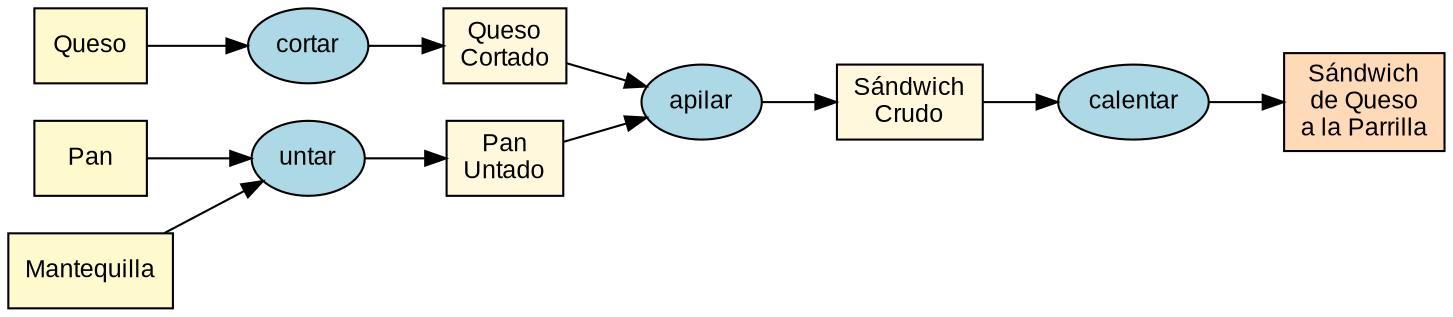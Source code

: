 digraph SandwichDeQuesoALaParrilla {
  // Atributos del grafo
  rankdir=LR;
  node [fontname="Arial", fontsize=12];
  edge [fontname="Arial", fontsize=10];
  
  // Definiciones de nodos con estilos
  // Ingredientes (cajas amarillas)
  Queso [label="Queso", shape=box, style=filled, fillcolor="#FFFACD"];
  Pan [label="Pan", shape=box, style=filled, fillcolor="#FFFACD"];
  Mantequilla [label="Mantequilla", shape=box, style=filled, fillcolor="#FFFACD"];
  
  // Procesos (óvalos azules)
  cortar [label="cortar", shape=ellipse, style=filled, fillcolor="#ADD8E6"];
  untar [label="untar", shape=ellipse, style=filled, fillcolor="#ADD8E6"];
  apilar [label="apilar", shape=ellipse, style=filled, fillcolor="#ADD8E6"];
  calentar [label="calentar", shape=ellipse, style=filled, fillcolor="#ADD8E6"];
  
  // Productos intermedios (cajas amarillo claro)
  QuesoCortado [label="Queso\nCortado", shape=box, style=filled, fillcolor="#FFF8DC"];
  PanUntado [label="Pan\nUntado", shape=box, style=filled, fillcolor="#FFF8DC"];
  SandwichCrudo [label="Sándwich\nCrudo", shape=box, style=filled, fillcolor="#FFF8DC"];
  
  // Producto final (caja naranja)
  SandwichDeQuesoALaParrilla [label="Sándwich\nde Queso\na la Parrilla", shape=box, style=filled, fillcolor="#FFDAB9"];
  
  // Conexiones
  Queso -> cortar;
  cortar -> QuesoCortado;
  QuesoCortado -> apilar;
  
  Pan -> untar;
  Mantequilla -> untar;
  untar -> PanUntado;
  PanUntado -> apilar;
  
  apilar -> SandwichCrudo;
  SandwichCrudo -> calentar;
  calentar -> SandwichDeQuesoALaParrilla;
}